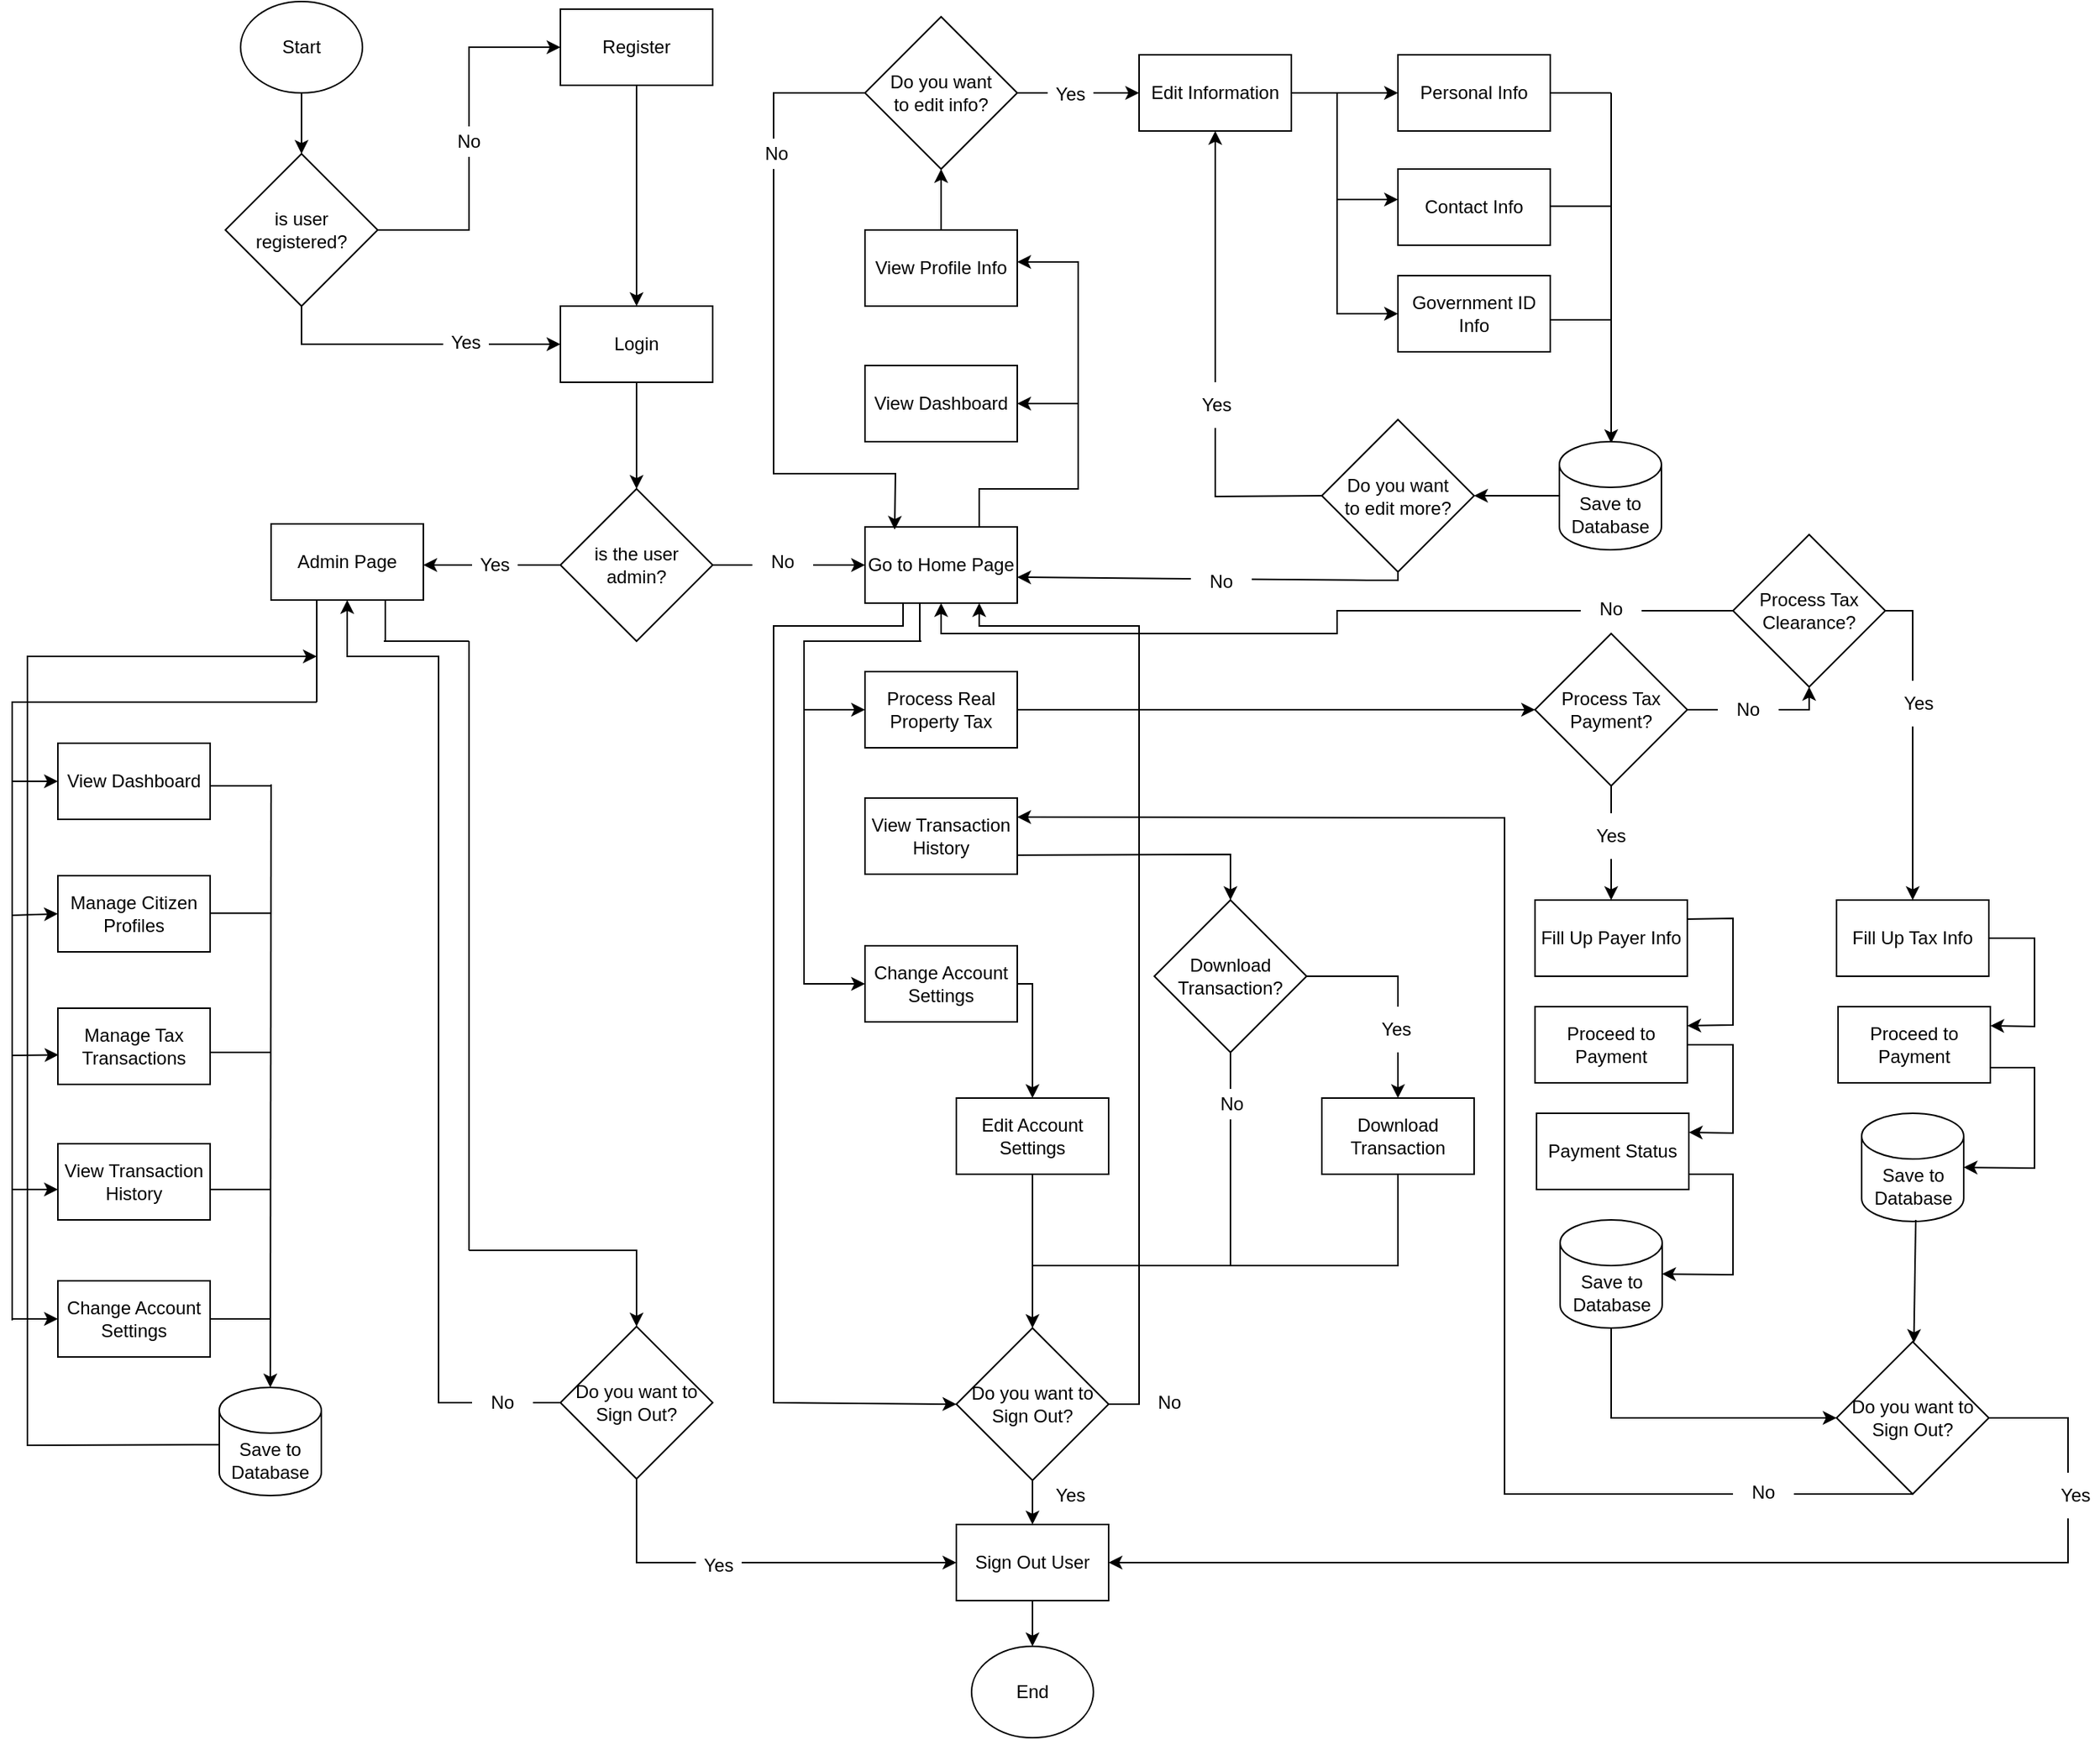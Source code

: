 <mxfile version="22.0.4" type="device">
  <diagram name="Page-1" id="dbl2jL7Rwr_tr4S6rH_x">
    <mxGraphModel dx="1763" dy="542" grid="1" gridSize="10" guides="1" tooltips="1" connect="1" arrows="1" fold="1" page="1" pageScale="1" pageWidth="850" pageHeight="1100" math="0" shadow="0">
      <root>
        <mxCell id="0" />
        <mxCell id="1" parent="0" />
        <mxCell id="LXjmZv8IaE4nXNf4DQ2T-1" value="Start" style="ellipse;whiteSpace=wrap;html=1;" parent="1" vertex="1">
          <mxGeometry x="-70" y="80" width="80" height="60" as="geometry" />
        </mxCell>
        <mxCell id="LXjmZv8IaE4nXNf4DQ2T-2" value="is user&lt;br&gt;registered?" style="rhombus;whiteSpace=wrap;html=1;" parent="1" vertex="1">
          <mxGeometry x="-80" y="180" width="100" height="100" as="geometry" />
        </mxCell>
        <mxCell id="LXjmZv8IaE4nXNf4DQ2T-3" value="" style="endArrow=classic;html=1;rounded=0;exitX=0.5;exitY=1;exitDx=0;exitDy=0;entryX=0.5;entryY=0;entryDx=0;entryDy=0;" parent="1" source="LXjmZv8IaE4nXNf4DQ2T-1" target="LXjmZv8IaE4nXNf4DQ2T-2" edge="1">
          <mxGeometry width="50" height="50" relative="1" as="geometry">
            <mxPoint x="340" y="230" as="sourcePoint" />
            <mxPoint x="390" y="180" as="targetPoint" />
          </mxGeometry>
        </mxCell>
        <mxCell id="LXjmZv8IaE4nXNf4DQ2T-4" value="" style="endArrow=classic;html=1;rounded=0;exitX=1;exitY=0.5;exitDx=0;exitDy=0;" parent="1" source="LXjmZv8IaE4nXNf4DQ2T-2" edge="1">
          <mxGeometry width="50" height="50" relative="1" as="geometry">
            <mxPoint x="340" y="230" as="sourcePoint" />
            <mxPoint x="140" y="110" as="targetPoint" />
            <Array as="points">
              <mxPoint x="80" y="230" />
              <mxPoint x="80" y="110" />
            </Array>
          </mxGeometry>
        </mxCell>
        <mxCell id="LXjmZv8IaE4nXNf4DQ2T-5" value="Register" style="rounded=0;whiteSpace=wrap;html=1;" parent="1" vertex="1">
          <mxGeometry x="140" y="85" width="100" height="50" as="geometry" />
        </mxCell>
        <mxCell id="LXjmZv8IaE4nXNf4DQ2T-6" value="Login" style="rounded=0;whiteSpace=wrap;html=1;" parent="1" vertex="1">
          <mxGeometry x="140" y="280" width="100" height="50" as="geometry" />
        </mxCell>
        <mxCell id="LXjmZv8IaE4nXNf4DQ2T-7" value="No" style="text;html=1;align=center;verticalAlign=middle;whiteSpace=wrap;rounded=0;fillColor=default;" parent="1" vertex="1">
          <mxGeometry x="60" y="162" width="40" height="20" as="geometry" />
        </mxCell>
        <mxCell id="LXjmZv8IaE4nXNf4DQ2T-8" value="" style="endArrow=classic;html=1;rounded=0;exitX=0.5;exitY=1;exitDx=0;exitDy=0;entryX=0;entryY=0.5;entryDx=0;entryDy=0;" parent="1" source="LXjmZv8IaE4nXNf4DQ2T-2" target="LXjmZv8IaE4nXNf4DQ2T-6" edge="1">
          <mxGeometry width="50" height="50" relative="1" as="geometry">
            <mxPoint x="340" y="230" as="sourcePoint" />
            <mxPoint x="390" y="180" as="targetPoint" />
            <Array as="points">
              <mxPoint x="-30" y="305" />
            </Array>
          </mxGeometry>
        </mxCell>
        <mxCell id="LXjmZv8IaE4nXNf4DQ2T-9" value="Yes" style="text;html=1;strokeColor=none;fillColor=default;align=center;verticalAlign=middle;whiteSpace=wrap;rounded=0;" parent="1" vertex="1">
          <mxGeometry x="63" y="289" width="30" height="30" as="geometry" />
        </mxCell>
        <mxCell id="LXjmZv8IaE4nXNf4DQ2T-11" value="" style="endArrow=classic;html=1;rounded=0;exitX=0.5;exitY=1;exitDx=0;exitDy=0;entryX=0.5;entryY=0;entryDx=0;entryDy=0;" parent="1" source="LXjmZv8IaE4nXNf4DQ2T-5" target="LXjmZv8IaE4nXNf4DQ2T-6" edge="1">
          <mxGeometry width="50" height="50" relative="1" as="geometry">
            <mxPoint x="340" y="230" as="sourcePoint" />
            <mxPoint x="390" y="180" as="targetPoint" />
          </mxGeometry>
        </mxCell>
        <mxCell id="LXjmZv8IaE4nXNf4DQ2T-12" value="is the user&lt;br&gt;admin?" style="rhombus;whiteSpace=wrap;html=1;" parent="1" vertex="1">
          <mxGeometry x="140" y="400" width="100" height="100" as="geometry" />
        </mxCell>
        <mxCell id="LXjmZv8IaE4nXNf4DQ2T-13" value="" style="endArrow=classic;html=1;rounded=0;exitX=0.5;exitY=1;exitDx=0;exitDy=0;entryX=0.5;entryY=0;entryDx=0;entryDy=0;" parent="1" source="LXjmZv8IaE4nXNf4DQ2T-6" target="LXjmZv8IaE4nXNf4DQ2T-12" edge="1">
          <mxGeometry width="50" height="50" relative="1" as="geometry">
            <mxPoint x="340" y="380" as="sourcePoint" />
            <mxPoint x="390" y="330" as="targetPoint" />
          </mxGeometry>
        </mxCell>
        <mxCell id="LXjmZv8IaE4nXNf4DQ2T-14" value="" style="endArrow=classic;html=1;rounded=0;exitX=1;exitY=0.5;exitDx=0;exitDy=0;" parent="1" source="LXjmZv8IaE4nXNf4DQ2T-12" edge="1">
          <mxGeometry width="50" height="50" relative="1" as="geometry">
            <mxPoint x="340" y="380" as="sourcePoint" />
            <mxPoint x="340" y="450" as="targetPoint" />
          </mxGeometry>
        </mxCell>
        <mxCell id="LXjmZv8IaE4nXNf4DQ2T-15" value="No" style="text;html=1;align=center;verticalAlign=middle;whiteSpace=wrap;rounded=0;fillColor=default;" parent="1" vertex="1">
          <mxGeometry x="266" y="438" width="40" height="20" as="geometry" />
        </mxCell>
        <mxCell id="LXjmZv8IaE4nXNf4DQ2T-17" value="Go to Home Page" style="rounded=0;whiteSpace=wrap;html=1;" parent="1" vertex="1">
          <mxGeometry x="340" y="425" width="100" height="50" as="geometry" />
        </mxCell>
        <mxCell id="LXjmZv8IaE4nXNf4DQ2T-18" value="View Dashboard" style="rounded=0;whiteSpace=wrap;html=1;" parent="1" vertex="1">
          <mxGeometry x="340" y="319" width="100" height="50" as="geometry" />
        </mxCell>
        <mxCell id="LXjmZv8IaE4nXNf4DQ2T-19" value="View Profile Info" style="rounded=0;whiteSpace=wrap;html=1;" parent="1" vertex="1">
          <mxGeometry x="340" y="230" width="100" height="50" as="geometry" />
        </mxCell>
        <mxCell id="LXjmZv8IaE4nXNf4DQ2T-20" value="" style="endArrow=classic;html=1;rounded=0;exitX=0.75;exitY=0;exitDx=0;exitDy=0;entryX=1;entryY=0.5;entryDx=0;entryDy=0;" parent="1" source="LXjmZv8IaE4nXNf4DQ2T-17" target="LXjmZv8IaE4nXNf4DQ2T-18" edge="1">
          <mxGeometry width="50" height="50" relative="1" as="geometry">
            <mxPoint x="450" y="430" as="sourcePoint" />
            <mxPoint x="500" y="380" as="targetPoint" />
            <Array as="points">
              <mxPoint x="415" y="400" />
              <mxPoint x="480" y="400" />
              <mxPoint x="480" y="344" />
            </Array>
          </mxGeometry>
        </mxCell>
        <mxCell id="LXjmZv8IaE4nXNf4DQ2T-21" value="" style="endArrow=classic;html=1;rounded=0;exitX=0.75;exitY=0;exitDx=0;exitDy=0;entryX=1;entryY=0.5;entryDx=0;entryDy=0;" parent="1" source="LXjmZv8IaE4nXNf4DQ2T-17" edge="1">
          <mxGeometry width="50" height="50" relative="1" as="geometry">
            <mxPoint x="440" y="357" as="sourcePoint" />
            <mxPoint x="440" y="251" as="targetPoint" />
            <Array as="points">
              <mxPoint x="415" y="400" />
              <mxPoint x="480" y="400" />
              <mxPoint x="480" y="357" />
              <mxPoint x="480" y="251" />
            </Array>
          </mxGeometry>
        </mxCell>
        <mxCell id="LXjmZv8IaE4nXNf4DQ2T-22" value="Do you want&lt;br&gt;to edit info?" style="rhombus;whiteSpace=wrap;html=1;" parent="1" vertex="1">
          <mxGeometry x="340" y="90" width="100" height="100" as="geometry" />
        </mxCell>
        <mxCell id="LXjmZv8IaE4nXNf4DQ2T-23" value="" style="endArrow=classic;html=1;rounded=0;exitX=0.5;exitY=0;exitDx=0;exitDy=0;entryX=0.5;entryY=1;entryDx=0;entryDy=0;" parent="1" source="LXjmZv8IaE4nXNf4DQ2T-19" target="LXjmZv8IaE4nXNf4DQ2T-22" edge="1">
          <mxGeometry width="50" height="50" relative="1" as="geometry">
            <mxPoint x="440" y="300" as="sourcePoint" />
            <mxPoint x="490" y="250" as="targetPoint" />
          </mxGeometry>
        </mxCell>
        <mxCell id="LXjmZv8IaE4nXNf4DQ2T-24" value="" style="endArrow=classic;html=1;rounded=0;exitX=0;exitY=0.5;exitDx=0;exitDy=0;entryX=0.195;entryY=0.036;entryDx=0;entryDy=0;entryPerimeter=0;" parent="1" source="LXjmZv8IaE4nXNf4DQ2T-22" target="LXjmZv8IaE4nXNf4DQ2T-17" edge="1">
          <mxGeometry width="50" height="50" relative="1" as="geometry">
            <mxPoint x="440" y="300" as="sourcePoint" />
            <mxPoint x="490" y="250" as="targetPoint" />
            <Array as="points">
              <mxPoint x="280" y="140" />
              <mxPoint x="280" y="390" />
              <mxPoint x="360" y="390" />
            </Array>
          </mxGeometry>
        </mxCell>
        <mxCell id="LXjmZv8IaE4nXNf4DQ2T-25" value="No" style="text;html=1;align=center;verticalAlign=middle;whiteSpace=wrap;rounded=0;fillColor=default;" parent="1" vertex="1">
          <mxGeometry x="262" y="170" width="40" height="20" as="geometry" />
        </mxCell>
        <mxCell id="LXjmZv8IaE4nXNf4DQ2T-27" value="Edit Information" style="rounded=0;whiteSpace=wrap;html=1;" parent="1" vertex="1">
          <mxGeometry x="520" y="115" width="100" height="50" as="geometry" />
        </mxCell>
        <mxCell id="LXjmZv8IaE4nXNf4DQ2T-28" value="" style="endArrow=classic;html=1;rounded=0;exitX=1;exitY=0.5;exitDx=0;exitDy=0;entryX=0;entryY=0.5;entryDx=0;entryDy=0;" parent="1" source="LXjmZv8IaE4nXNf4DQ2T-22" target="LXjmZv8IaE4nXNf4DQ2T-27" edge="1">
          <mxGeometry width="50" height="50" relative="1" as="geometry">
            <mxPoint x="440" y="300" as="sourcePoint" />
            <mxPoint x="490" y="250" as="targetPoint" />
          </mxGeometry>
        </mxCell>
        <mxCell id="LXjmZv8IaE4nXNf4DQ2T-29" value="Yes" style="text;html=1;strokeColor=none;fillColor=default;align=center;verticalAlign=middle;whiteSpace=wrap;rounded=0;" parent="1" vertex="1">
          <mxGeometry x="460" y="126" width="30" height="30" as="geometry" />
        </mxCell>
        <mxCell id="LXjmZv8IaE4nXNf4DQ2T-30" value="Contact Info" style="rounded=0;whiteSpace=wrap;html=1;" parent="1" vertex="1">
          <mxGeometry x="690" y="190" width="100" height="50" as="geometry" />
        </mxCell>
        <mxCell id="LXjmZv8IaE4nXNf4DQ2T-31" value="Personal Info" style="rounded=0;whiteSpace=wrap;html=1;" parent="1" vertex="1">
          <mxGeometry x="690" y="115" width="100" height="50" as="geometry" />
        </mxCell>
        <mxCell id="LXjmZv8IaE4nXNf4DQ2T-32" value="Government ID Info" style="rounded=0;whiteSpace=wrap;html=1;" parent="1" vertex="1">
          <mxGeometry x="690" y="260" width="100" height="50" as="geometry" />
        </mxCell>
        <mxCell id="LXjmZv8IaE4nXNf4DQ2T-33" value="" style="endArrow=classic;html=1;rounded=0;exitX=1;exitY=0.5;exitDx=0;exitDy=0;entryX=0;entryY=0.5;entryDx=0;entryDy=0;" parent="1" source="LXjmZv8IaE4nXNf4DQ2T-27" target="LXjmZv8IaE4nXNf4DQ2T-31" edge="1">
          <mxGeometry width="50" height="50" relative="1" as="geometry">
            <mxPoint x="440" y="300" as="sourcePoint" />
            <mxPoint x="490" y="250" as="targetPoint" />
          </mxGeometry>
        </mxCell>
        <mxCell id="LXjmZv8IaE4nXNf4DQ2T-34" value="" style="endArrow=classic;html=1;rounded=0;exitX=1;exitY=0.5;exitDx=0;exitDy=0;" parent="1" source="LXjmZv8IaE4nXNf4DQ2T-27" edge="1">
          <mxGeometry width="50" height="50" relative="1" as="geometry">
            <mxPoint x="640" y="260" as="sourcePoint" />
            <mxPoint x="690" y="210" as="targetPoint" />
            <Array as="points">
              <mxPoint x="650" y="140" />
              <mxPoint x="650" y="210" />
            </Array>
          </mxGeometry>
        </mxCell>
        <mxCell id="LXjmZv8IaE4nXNf4DQ2T-35" value="" style="endArrow=classic;html=1;rounded=0;entryX=0;entryY=0.5;entryDx=0;entryDy=0;" parent="1" target="LXjmZv8IaE4nXNf4DQ2T-32" edge="1">
          <mxGeometry width="50" height="50" relative="1" as="geometry">
            <mxPoint x="620" y="140" as="sourcePoint" />
            <mxPoint x="700" y="220" as="targetPoint" />
            <Array as="points">
              <mxPoint x="650" y="140" />
              <mxPoint x="650" y="285" />
            </Array>
          </mxGeometry>
        </mxCell>
        <mxCell id="LXjmZv8IaE4nXNf4DQ2T-36" value="" style="endArrow=none;html=1;rounded=0;exitX=1;exitY=0.5;exitDx=0;exitDy=0;" parent="1" source="LXjmZv8IaE4nXNf4DQ2T-31" edge="1">
          <mxGeometry width="50" height="50" relative="1" as="geometry">
            <mxPoint x="440" y="300" as="sourcePoint" />
            <mxPoint x="830" y="140" as="targetPoint" />
          </mxGeometry>
        </mxCell>
        <mxCell id="LXjmZv8IaE4nXNf4DQ2T-37" value="" style="endArrow=none;html=1;rounded=0;" parent="1" edge="1">
          <mxGeometry width="50" height="50" relative="1" as="geometry">
            <mxPoint x="830" y="340" as="sourcePoint" />
            <mxPoint x="830" y="140" as="targetPoint" />
          </mxGeometry>
        </mxCell>
        <mxCell id="LXjmZv8IaE4nXNf4DQ2T-38" value="" style="endArrow=none;html=1;rounded=0;exitX=1;exitY=0.5;exitDx=0;exitDy=0;" parent="1" edge="1">
          <mxGeometry width="50" height="50" relative="1" as="geometry">
            <mxPoint x="790" y="214.41" as="sourcePoint" />
            <mxPoint x="830" y="214.41" as="targetPoint" />
          </mxGeometry>
        </mxCell>
        <mxCell id="LXjmZv8IaE4nXNf4DQ2T-39" value="" style="endArrow=none;html=1;rounded=0;exitX=1;exitY=0.5;exitDx=0;exitDy=0;" parent="1" edge="1">
          <mxGeometry width="50" height="50" relative="1" as="geometry">
            <mxPoint x="790" y="289" as="sourcePoint" />
            <mxPoint x="830" y="289" as="targetPoint" />
          </mxGeometry>
        </mxCell>
        <mxCell id="LXjmZv8IaE4nXNf4DQ2T-40" value="" style="endArrow=classic;html=1;rounded=0;" parent="1" edge="1">
          <mxGeometry width="50" height="50" relative="1" as="geometry">
            <mxPoint x="830" y="340" as="sourcePoint" />
            <mxPoint x="830" y="370" as="targetPoint" />
          </mxGeometry>
        </mxCell>
        <mxCell id="LXjmZv8IaE4nXNf4DQ2T-41" value="Save to Database" style="shape=cylinder3;whiteSpace=wrap;html=1;boundedLbl=1;backgroundOutline=1;size=15;" parent="1" vertex="1">
          <mxGeometry x="796" y="369" width="67" height="71" as="geometry" />
        </mxCell>
        <mxCell id="LXjmZv8IaE4nXNf4DQ2T-42" value="Do you want&lt;br&gt;to edit more?" style="rhombus;whiteSpace=wrap;html=1;" parent="1" vertex="1">
          <mxGeometry x="640" y="354.5" width="100" height="100" as="geometry" />
        </mxCell>
        <mxCell id="LXjmZv8IaE4nXNf4DQ2T-43" value="" style="endArrow=classic;html=1;rounded=0;exitX=0;exitY=0.5;exitDx=0;exitDy=0;exitPerimeter=0;entryX=1;entryY=0.5;entryDx=0;entryDy=0;" parent="1" source="LXjmZv8IaE4nXNf4DQ2T-41" target="LXjmZv8IaE4nXNf4DQ2T-42" edge="1">
          <mxGeometry width="50" height="50" relative="1" as="geometry">
            <mxPoint x="440" y="300" as="sourcePoint" />
            <mxPoint x="490" y="250" as="targetPoint" />
          </mxGeometry>
        </mxCell>
        <mxCell id="LXjmZv8IaE4nXNf4DQ2T-44" value="" style="endArrow=classic;html=1;rounded=0;entryX=0.5;entryY=1;entryDx=0;entryDy=0;exitX=0;exitY=0.5;exitDx=0;exitDy=0;" parent="1" source="LXjmZv8IaE4nXNf4DQ2T-42" target="LXjmZv8IaE4nXNf4DQ2T-27" edge="1">
          <mxGeometry width="50" height="50" relative="1" as="geometry">
            <mxPoint x="460" y="440" as="sourcePoint" />
            <mxPoint x="510" y="390" as="targetPoint" />
            <Array as="points">
              <mxPoint x="570" y="405" />
            </Array>
          </mxGeometry>
        </mxCell>
        <mxCell id="LXjmZv8IaE4nXNf4DQ2T-45" value="" style="endArrow=classic;html=1;rounded=0;exitX=0.5;exitY=1;exitDx=0;exitDy=0;" parent="1" source="LXjmZv8IaE4nXNf4DQ2T-42" edge="1">
          <mxGeometry width="50" height="50" relative="1" as="geometry">
            <mxPoint x="390" y="508" as="sourcePoint" />
            <mxPoint x="440" y="458" as="targetPoint" />
            <Array as="points">
              <mxPoint x="690" y="460" />
              <mxPoint x="670" y="460" />
            </Array>
          </mxGeometry>
        </mxCell>
        <mxCell id="LXjmZv8IaE4nXNf4DQ2T-47" value="No" style="text;html=1;align=center;verticalAlign=middle;whiteSpace=wrap;rounded=0;fillColor=default;" parent="1" vertex="1">
          <mxGeometry x="554" y="451" width="40" height="20" as="geometry" />
        </mxCell>
        <mxCell id="LXjmZv8IaE4nXNf4DQ2T-48" value="Yes" style="text;html=1;strokeColor=none;fillColor=default;align=center;verticalAlign=middle;whiteSpace=wrap;rounded=0;" parent="1" vertex="1">
          <mxGeometry x="556" y="330" width="30" height="30" as="geometry" />
        </mxCell>
        <mxCell id="LXjmZv8IaE4nXNf4DQ2T-49" value="Process Real Property Tax" style="rounded=0;whiteSpace=wrap;html=1;" parent="1" vertex="1">
          <mxGeometry x="340" y="520" width="100" height="50" as="geometry" />
        </mxCell>
        <mxCell id="LXjmZv8IaE4nXNf4DQ2T-50" value="Change Account Settings" style="rounded=0;whiteSpace=wrap;html=1;" parent="1" vertex="1">
          <mxGeometry x="340" y="700" width="100" height="50" as="geometry" />
        </mxCell>
        <mxCell id="LXjmZv8IaE4nXNf4DQ2T-51" value="" style="endArrow=classic;html=1;rounded=0;exitX=0.36;exitY=1.006;exitDx=0;exitDy=0;entryX=0;entryY=0.5;entryDx=0;entryDy=0;exitPerimeter=0;" parent="1" source="LXjmZv8IaE4nXNf4DQ2T-17" target="LXjmZv8IaE4nXNf4DQ2T-49" edge="1">
          <mxGeometry width="50" height="50" relative="1" as="geometry">
            <mxPoint x="560" y="480" as="sourcePoint" />
            <mxPoint x="490" y="560" as="targetPoint" />
            <Array as="points">
              <mxPoint x="376" y="500" />
              <mxPoint x="300" y="500" />
              <mxPoint x="300" y="545" />
            </Array>
          </mxGeometry>
        </mxCell>
        <mxCell id="LXjmZv8IaE4nXNf4DQ2T-52" value="" style="endArrow=classic;html=1;rounded=0;entryX=0;entryY=0.5;entryDx=0;entryDy=0;" parent="1" target="LXjmZv8IaE4nXNf4DQ2T-50" edge="1">
          <mxGeometry width="50" height="50" relative="1" as="geometry">
            <mxPoint x="377" y="500" as="sourcePoint" />
            <mxPoint x="340" y="545" as="targetPoint" />
            <Array as="points">
              <mxPoint x="377" y="500" />
              <mxPoint x="300" y="500" />
              <mxPoint x="300" y="545" />
              <mxPoint x="300" y="725" />
            </Array>
          </mxGeometry>
        </mxCell>
        <mxCell id="LXjmZv8IaE4nXNf4DQ2T-53" value="Process Tax Payment?" style="rhombus;whiteSpace=wrap;html=1;" parent="1" vertex="1">
          <mxGeometry x="780" y="495" width="100" height="100" as="geometry" />
        </mxCell>
        <mxCell id="LXjmZv8IaE4nXNf4DQ2T-54" value="" style="endArrow=classic;html=1;rounded=0;exitX=1;exitY=0.5;exitDx=0;exitDy=0;entryX=0;entryY=0.5;entryDx=0;entryDy=0;" parent="1" source="LXjmZv8IaE4nXNf4DQ2T-49" target="LXjmZv8IaE4nXNf4DQ2T-53" edge="1">
          <mxGeometry width="50" height="50" relative="1" as="geometry">
            <mxPoint x="560" y="480" as="sourcePoint" />
            <mxPoint x="610" y="430" as="targetPoint" />
          </mxGeometry>
        </mxCell>
        <mxCell id="LXjmZv8IaE4nXNf4DQ2T-55" value="" style="endArrow=classic;html=1;rounded=0;exitX=0;exitY=0.5;exitDx=0;exitDy=0;entryX=0.5;entryY=1;entryDx=0;entryDy=0;" parent="1" source="LXjmZv8IaE4nXNf4DQ2T-71" target="LXjmZv8IaE4nXNf4DQ2T-17" edge="1">
          <mxGeometry width="50" height="50" relative="1" as="geometry">
            <mxPoint x="510" y="470" as="sourcePoint" />
            <mxPoint x="560" y="420" as="targetPoint" />
            <Array as="points">
              <mxPoint x="910" y="480" />
              <mxPoint x="650" y="480" />
              <mxPoint x="650" y="495" />
              <mxPoint x="390" y="495" />
            </Array>
          </mxGeometry>
        </mxCell>
        <mxCell id="LXjmZv8IaE4nXNf4DQ2T-57" value="No" style="text;html=1;align=center;verticalAlign=middle;whiteSpace=wrap;rounded=0;fillColor=default;" parent="1" vertex="1">
          <mxGeometry x="810" y="469" width="40" height="20" as="geometry" />
        </mxCell>
        <mxCell id="LXjmZv8IaE4nXNf4DQ2T-58" value="" style="endArrow=classic;html=1;rounded=0;exitX=0.5;exitY=1;exitDx=0;exitDy=0;" parent="1" source="LXjmZv8IaE4nXNf4DQ2T-53" edge="1">
          <mxGeometry width="50" height="50" relative="1" as="geometry">
            <mxPoint x="680" y="590" as="sourcePoint" />
            <mxPoint x="830" y="670" as="targetPoint" />
          </mxGeometry>
        </mxCell>
        <mxCell id="LXjmZv8IaE4nXNf4DQ2T-60" value="Fill Up Tax Info" style="rounded=0;whiteSpace=wrap;html=1;" parent="1" vertex="1">
          <mxGeometry x="978" y="670" width="100" height="50" as="geometry" />
        </mxCell>
        <mxCell id="LXjmZv8IaE4nXNf4DQ2T-61" value="Proceed to Payment" style="rounded=0;whiteSpace=wrap;html=1;" parent="1" vertex="1">
          <mxGeometry x="979" y="740" width="100" height="50" as="geometry" />
        </mxCell>
        <mxCell id="LXjmZv8IaE4nXNf4DQ2T-63" value="Save to Database" style="shape=cylinder3;whiteSpace=wrap;html=1;boundedLbl=1;backgroundOutline=1;size=15;" parent="1" vertex="1">
          <mxGeometry x="994.5" y="810" width="67" height="71" as="geometry" />
        </mxCell>
        <mxCell id="LXjmZv8IaE4nXNf4DQ2T-64" value="" style="endArrow=classic;html=1;rounded=0;exitX=1;exitY=0.5;exitDx=0;exitDy=0;entryX=1;entryY=0.25;entryDx=0;entryDy=0;" parent="1" source="LXjmZv8IaE4nXNf4DQ2T-60" target="LXjmZv8IaE4nXNf4DQ2T-61" edge="1">
          <mxGeometry width="50" height="50" relative="1" as="geometry">
            <mxPoint x="878" y="810" as="sourcePoint" />
            <mxPoint x="928" y="760" as="targetPoint" />
            <Array as="points">
              <mxPoint x="1108" y="695" />
              <mxPoint x="1108" y="753" />
            </Array>
          </mxGeometry>
        </mxCell>
        <mxCell id="LXjmZv8IaE4nXNf4DQ2T-66" value="" style="endArrow=classic;html=1;rounded=0;exitX=1;exitY=0.5;exitDx=0;exitDy=0;entryX=1;entryY=0.5;entryDx=0;entryDy=0;entryPerimeter=0;" parent="1" target="LXjmZv8IaE4nXNf4DQ2T-63" edge="1">
          <mxGeometry width="50" height="50" relative="1" as="geometry">
            <mxPoint x="1079" y="780" as="sourcePoint" />
            <mxPoint x="1080" y="838" as="targetPoint" />
            <Array as="points">
              <mxPoint x="1108" y="780" />
              <mxPoint x="1108" y="846" />
            </Array>
          </mxGeometry>
        </mxCell>
        <mxCell id="LXjmZv8IaE4nXNf4DQ2T-67" value="View Transaction History" style="rounded=0;whiteSpace=wrap;html=1;" parent="1" vertex="1">
          <mxGeometry x="340" y="603" width="100" height="50" as="geometry" />
        </mxCell>
        <mxCell id="LXjmZv8IaE4nXNf4DQ2T-68" value="" style="endArrow=classic;html=1;rounded=0;exitX=1;exitY=0.5;exitDx=0;exitDy=0;entryX=0.5;entryY=1;entryDx=0;entryDy=0;" parent="1" source="LXjmZv8IaE4nXNf4DQ2T-53" edge="1" target="LXjmZv8IaE4nXNf4DQ2T-71">
          <mxGeometry width="50" height="50" relative="1" as="geometry">
            <mxPoint x="1050" y="600" as="sourcePoint" />
            <mxPoint x="960" y="490" as="targetPoint" />
            <Array as="points">
              <mxPoint x="960" y="545" />
            </Array>
          </mxGeometry>
        </mxCell>
        <mxCell id="LXjmZv8IaE4nXNf4DQ2T-71" value="Process Tax Clearance?" style="rhombus;whiteSpace=wrap;html=1;" parent="1" vertex="1">
          <mxGeometry x="910" y="430" width="100" height="100" as="geometry" />
        </mxCell>
        <mxCell id="LXjmZv8IaE4nXNf4DQ2T-72" value="Yes" style="text;html=1;strokeColor=none;fillColor=default;align=center;verticalAlign=middle;whiteSpace=wrap;rounded=0;" parent="1" vertex="1">
          <mxGeometry x="815" y="613" width="30" height="30" as="geometry" />
        </mxCell>
        <mxCell id="LXjmZv8IaE4nXNf4DQ2T-73" value="No" style="text;html=1;align=center;verticalAlign=middle;whiteSpace=wrap;rounded=0;fillColor=default;" parent="1" vertex="1">
          <mxGeometry x="900" y="535" width="40" height="20" as="geometry" />
        </mxCell>
        <mxCell id="LXjmZv8IaE4nXNf4DQ2T-74" value="" style="endArrow=classic;html=1;rounded=0;exitX=1;exitY=0.5;exitDx=0;exitDy=0;" parent="1" source="LXjmZv8IaE4nXNf4DQ2T-71" target="LXjmZv8IaE4nXNf4DQ2T-60" edge="1">
          <mxGeometry width="50" height="50" relative="1" as="geometry">
            <mxPoint x="640" y="450" as="sourcePoint" />
            <mxPoint x="1090" y="440" as="targetPoint" />
            <Array as="points">
              <mxPoint x="1028" y="480" />
            </Array>
          </mxGeometry>
        </mxCell>
        <mxCell id="LXjmZv8IaE4nXNf4DQ2T-75" value="Yes" style="text;html=1;strokeColor=none;fillColor=default;align=center;verticalAlign=middle;whiteSpace=wrap;rounded=0;" parent="1" vertex="1">
          <mxGeometry x="1016.5" y="526" width="30" height="30" as="geometry" />
        </mxCell>
        <mxCell id="LXjmZv8IaE4nXNf4DQ2T-76" value="Proceed to Payment" style="rounded=0;whiteSpace=wrap;html=1;" parent="1" vertex="1">
          <mxGeometry x="780" y="740" width="100" height="50" as="geometry" />
        </mxCell>
        <mxCell id="LXjmZv8IaE4nXNf4DQ2T-77" value="Payment Status" style="rounded=0;whiteSpace=wrap;html=1;" parent="1" vertex="1">
          <mxGeometry x="781" y="810" width="100" height="50" as="geometry" />
        </mxCell>
        <mxCell id="LXjmZv8IaE4nXNf4DQ2T-78" value="Save to Database" style="shape=cylinder3;whiteSpace=wrap;html=1;boundedLbl=1;backgroundOutline=1;size=15;" parent="1" vertex="1">
          <mxGeometry x="796.5" y="880" width="67" height="71" as="geometry" />
        </mxCell>
        <mxCell id="LXjmZv8IaE4nXNf4DQ2T-79" value="" style="endArrow=classic;html=1;rounded=0;exitX=1;exitY=0.5;exitDx=0;exitDy=0;entryX=1;entryY=0.25;entryDx=0;entryDy=0;" parent="1" source="LXjmZv8IaE4nXNf4DQ2T-76" target="LXjmZv8IaE4nXNf4DQ2T-77" edge="1">
          <mxGeometry width="50" height="50" relative="1" as="geometry">
            <mxPoint x="680" y="880" as="sourcePoint" />
            <mxPoint x="730" y="830" as="targetPoint" />
            <Array as="points">
              <mxPoint x="910" y="765" />
              <mxPoint x="910" y="823" />
            </Array>
          </mxGeometry>
        </mxCell>
        <mxCell id="LXjmZv8IaE4nXNf4DQ2T-80" value="" style="endArrow=classic;html=1;rounded=0;exitX=1;exitY=0.5;exitDx=0;exitDy=0;entryX=1;entryY=0.5;entryDx=0;entryDy=0;entryPerimeter=0;" parent="1" target="LXjmZv8IaE4nXNf4DQ2T-78" edge="1">
          <mxGeometry width="50" height="50" relative="1" as="geometry">
            <mxPoint x="881" y="850" as="sourcePoint" />
            <mxPoint x="882" y="908" as="targetPoint" />
            <Array as="points">
              <mxPoint x="910" y="850" />
              <mxPoint x="910" y="916" />
            </Array>
          </mxGeometry>
        </mxCell>
        <mxCell id="LXjmZv8IaE4nXNf4DQ2T-81" value="Fill Up Payer Info" style="rounded=0;whiteSpace=wrap;html=1;" parent="1" vertex="1">
          <mxGeometry x="780" y="670" width="100" height="50" as="geometry" />
        </mxCell>
        <mxCell id="LXjmZv8IaE4nXNf4DQ2T-82" value="" style="endArrow=classic;html=1;rounded=0;exitX=1;exitY=0.25;exitDx=0;exitDy=0;entryX=1;entryY=0.25;entryDx=0;entryDy=0;" parent="1" source="LXjmZv8IaE4nXNf4DQ2T-81" target="LXjmZv8IaE4nXNf4DQ2T-76" edge="1">
          <mxGeometry width="50" height="50" relative="1" as="geometry">
            <mxPoint x="680" y="720" as="sourcePoint" />
            <mxPoint x="730" y="670" as="targetPoint" />
            <Array as="points">
              <mxPoint x="910" y="682" />
              <mxPoint x="910" y="752" />
            </Array>
          </mxGeometry>
        </mxCell>
        <mxCell id="LXjmZv8IaE4nXNf4DQ2T-86" value="Download Transaction?" style="rhombus;whiteSpace=wrap;html=1;" parent="1" vertex="1">
          <mxGeometry x="530" y="670" width="100" height="100" as="geometry" />
        </mxCell>
        <mxCell id="LXjmZv8IaE4nXNf4DQ2T-87" value="" style="endArrow=classic;html=1;rounded=0;exitX=1;exitY=0.75;exitDx=0;exitDy=0;entryX=0.5;entryY=0;entryDx=0;entryDy=0;" parent="1" source="LXjmZv8IaE4nXNf4DQ2T-67" target="LXjmZv8IaE4nXNf4DQ2T-86" edge="1">
          <mxGeometry width="50" height="50" relative="1" as="geometry">
            <mxPoint x="580" y="810" as="sourcePoint" />
            <mxPoint x="630" y="760" as="targetPoint" />
            <Array as="points">
              <mxPoint x="580" y="640" />
            </Array>
          </mxGeometry>
        </mxCell>
        <mxCell id="LXjmZv8IaE4nXNf4DQ2T-88" value="" style="endArrow=classic;html=1;rounded=0;exitX=1;exitY=0.5;exitDx=0;exitDy=0;" parent="1" source="LXjmZv8IaE4nXNf4DQ2T-86" edge="1">
          <mxGeometry width="50" height="50" relative="1" as="geometry">
            <mxPoint x="660" y="830" as="sourcePoint" />
            <mxPoint x="690" y="800" as="targetPoint" />
            <Array as="points">
              <mxPoint x="690" y="720" />
            </Array>
          </mxGeometry>
        </mxCell>
        <mxCell id="LXjmZv8IaE4nXNf4DQ2T-89" value="Yes" style="text;html=1;strokeColor=none;fillColor=default;align=center;verticalAlign=middle;whiteSpace=wrap;rounded=0;" parent="1" vertex="1">
          <mxGeometry x="674" y="740" width="30" height="30" as="geometry" />
        </mxCell>
        <mxCell id="LXjmZv8IaE4nXNf4DQ2T-90" value="Download Transaction" style="rounded=0;whiteSpace=wrap;html=1;" parent="1" vertex="1">
          <mxGeometry x="640" y="800" width="100" height="50" as="geometry" />
        </mxCell>
        <mxCell id="LXjmZv8IaE4nXNf4DQ2T-93" value="Edit Account Settings" style="rounded=0;whiteSpace=wrap;html=1;" parent="1" vertex="1">
          <mxGeometry x="400" y="800" width="100" height="50" as="geometry" />
        </mxCell>
        <mxCell id="LXjmZv8IaE4nXNf4DQ2T-95" value="" style="endArrow=classic;html=1;rounded=0;exitX=1;exitY=0.5;exitDx=0;exitDy=0;entryX=0.5;entryY=0;entryDx=0;entryDy=0;" parent="1" source="LXjmZv8IaE4nXNf4DQ2T-50" target="LXjmZv8IaE4nXNf4DQ2T-93" edge="1">
          <mxGeometry width="50" height="50" relative="1" as="geometry">
            <mxPoint x="660" y="830" as="sourcePoint" />
            <mxPoint x="710" y="780" as="targetPoint" />
            <Array as="points">
              <mxPoint x="450" y="725" />
            </Array>
          </mxGeometry>
        </mxCell>
        <mxCell id="LXjmZv8IaE4nXNf4DQ2T-96" value="" style="endArrow=none;html=1;rounded=0;" parent="1" edge="1">
          <mxGeometry width="50" height="50" relative="1" as="geometry">
            <mxPoint x="450" y="910" as="sourcePoint" />
            <mxPoint x="450" y="850" as="targetPoint" />
          </mxGeometry>
        </mxCell>
        <mxCell id="LXjmZv8IaE4nXNf4DQ2T-97" value="" style="endArrow=none;html=1;rounded=0;entryX=0.5;entryY=1;entryDx=0;entryDy=0;" parent="1" target="LXjmZv8IaE4nXNf4DQ2T-90" edge="1">
          <mxGeometry width="50" height="50" relative="1" as="geometry">
            <mxPoint x="580" y="910" as="sourcePoint" />
            <mxPoint x="650" y="680" as="targetPoint" />
            <Array as="points">
              <mxPoint x="690" y="910" />
            </Array>
          </mxGeometry>
        </mxCell>
        <mxCell id="Ocl6EnnyxfNxjE2hLtgI-1" value="Do you want to Sign Out?" style="rhombus;whiteSpace=wrap;html=1;" parent="1" vertex="1">
          <mxGeometry x="978" y="960" width="100" height="100" as="geometry" />
        </mxCell>
        <mxCell id="Ocl6EnnyxfNxjE2hLtgI-5" value="" style="endArrow=classic;html=1;rounded=0;" parent="1" target="Ocl6EnnyxfNxjE2hLtgI-1" edge="1">
          <mxGeometry width="50" height="50" relative="1" as="geometry">
            <mxPoint x="1030" y="880" as="sourcePoint" />
            <mxPoint x="1090" y="840" as="targetPoint" />
          </mxGeometry>
        </mxCell>
        <mxCell id="Ocl6EnnyxfNxjE2hLtgI-6" value="" style="endArrow=classic;html=1;rounded=0;entryX=0;entryY=0.5;entryDx=0;entryDy=0;" parent="1" target="Ocl6EnnyxfNxjE2hLtgI-1" edge="1">
          <mxGeometry width="50" height="50" relative="1" as="geometry">
            <mxPoint x="830" y="951" as="sourcePoint" />
            <mxPoint x="880" y="901" as="targetPoint" />
            <Array as="points">
              <mxPoint x="830" y="1010" />
            </Array>
          </mxGeometry>
        </mxCell>
        <mxCell id="Ocl6EnnyxfNxjE2hLtgI-7" value="" style="endArrow=classic;html=1;rounded=0;entryX=1;entryY=0.25;entryDx=0;entryDy=0;exitX=0.5;exitY=1;exitDx=0;exitDy=0;" parent="1" source="Ocl6EnnyxfNxjE2hLtgI-1" target="LXjmZv8IaE4nXNf4DQ2T-67" edge="1">
          <mxGeometry width="50" height="50" relative="1" as="geometry">
            <mxPoint x="580" y="820" as="sourcePoint" />
            <mxPoint x="630" y="770" as="targetPoint" />
            <Array as="points">
              <mxPoint x="760" y="1060" />
              <mxPoint x="760" y="616" />
            </Array>
          </mxGeometry>
        </mxCell>
        <mxCell id="Ocl6EnnyxfNxjE2hLtgI-8" value="No" style="text;html=1;align=center;verticalAlign=middle;whiteSpace=wrap;rounded=0;fillColor=default;" parent="1" vertex="1">
          <mxGeometry x="910" y="1049" width="40" height="20" as="geometry" />
        </mxCell>
        <mxCell id="Ocl6EnnyxfNxjE2hLtgI-10" value="Sign Out User" style="rounded=0;whiteSpace=wrap;html=1;" parent="1" vertex="1">
          <mxGeometry x="400" y="1080" width="100" height="50" as="geometry" />
        </mxCell>
        <mxCell id="Ocl6EnnyxfNxjE2hLtgI-11" value="End" style="ellipse;whiteSpace=wrap;html=1;" parent="1" vertex="1">
          <mxGeometry x="410" y="1160" width="80" height="60" as="geometry" />
        </mxCell>
        <mxCell id="Ocl6EnnyxfNxjE2hLtgI-13" value="" style="endArrow=classic;html=1;rounded=0;exitX=1;exitY=0.5;exitDx=0;exitDy=0;entryX=1;entryY=0.5;entryDx=0;entryDy=0;" parent="1" source="Ocl6EnnyxfNxjE2hLtgI-1" target="Ocl6EnnyxfNxjE2hLtgI-10" edge="1">
          <mxGeometry width="50" height="50" relative="1" as="geometry">
            <mxPoint x="730" y="1160" as="sourcePoint" />
            <mxPoint x="780" y="1110" as="targetPoint" />
            <Array as="points">
              <mxPoint x="1130" y="1010" />
              <mxPoint x="1130" y="1105" />
            </Array>
          </mxGeometry>
        </mxCell>
        <mxCell id="Ocl6EnnyxfNxjE2hLtgI-14" value="Yes" style="text;html=1;strokeColor=none;fillColor=default;align=center;verticalAlign=middle;whiteSpace=wrap;rounded=0;" parent="1" vertex="1">
          <mxGeometry x="1120" y="1046" width="30" height="30" as="geometry" />
        </mxCell>
        <mxCell id="Ocl6EnnyxfNxjE2hLtgI-16" value="Do you want to Sign Out?" style="rhombus;whiteSpace=wrap;html=1;" parent="1" vertex="1">
          <mxGeometry x="140" y="950" width="100" height="100" as="geometry" />
        </mxCell>
        <mxCell id="Ocl6EnnyxfNxjE2hLtgI-17" value="" style="endArrow=classic;html=1;rounded=0;exitX=0.5;exitY=1;exitDx=0;exitDy=0;entryX=0;entryY=0.5;entryDx=0;entryDy=0;" parent="1" source="Ocl6EnnyxfNxjE2hLtgI-16" target="Ocl6EnnyxfNxjE2hLtgI-10" edge="1">
          <mxGeometry width="50" height="50" relative="1" as="geometry">
            <mxPoint x="400" y="940" as="sourcePoint" />
            <mxPoint x="450" y="890" as="targetPoint" />
            <Array as="points">
              <mxPoint x="190" y="1105" />
            </Array>
          </mxGeometry>
        </mxCell>
        <mxCell id="Ocl6EnnyxfNxjE2hLtgI-19" value="" style="endArrow=classic;html=1;rounded=0;exitX=0;exitY=0.5;exitDx=0;exitDy=0;" parent="1" source="LXjmZv8IaE4nXNf4DQ2T-12" edge="1">
          <mxGeometry width="50" height="50" relative="1" as="geometry">
            <mxPoint x="-10" y="473" as="sourcePoint" />
            <mxPoint x="50" y="450" as="targetPoint" />
          </mxGeometry>
        </mxCell>
        <mxCell id="Ocl6EnnyxfNxjE2hLtgI-21" value="Admin Page" style="rounded=0;whiteSpace=wrap;html=1;" parent="1" vertex="1">
          <mxGeometry x="-50" y="423" width="100" height="50" as="geometry" />
        </mxCell>
        <mxCell id="Ocl6EnnyxfNxjE2hLtgI-23" value="View Dashboard" style="rounded=0;whiteSpace=wrap;html=1;" parent="1" vertex="1">
          <mxGeometry x="-190" y="567" width="100" height="50" as="geometry" />
        </mxCell>
        <mxCell id="Ocl6EnnyxfNxjE2hLtgI-24" value="Manage Citizen Profiles" style="rounded=0;whiteSpace=wrap;html=1;" parent="1" vertex="1">
          <mxGeometry x="-190" y="654" width="100" height="50" as="geometry" />
        </mxCell>
        <mxCell id="Ocl6EnnyxfNxjE2hLtgI-25" value="Manage Tax Transactions" style="rounded=0;whiteSpace=wrap;html=1;" parent="1" vertex="1">
          <mxGeometry x="-190" y="741" width="100" height="50" as="geometry" />
        </mxCell>
        <mxCell id="Ocl6EnnyxfNxjE2hLtgI-26" value="View Transaction History" style="rounded=0;whiteSpace=wrap;html=1;" parent="1" vertex="1">
          <mxGeometry x="-190" y="830" width="100" height="50" as="geometry" />
        </mxCell>
        <mxCell id="Ocl6EnnyxfNxjE2hLtgI-27" value="Yes" style="text;html=1;strokeColor=none;fillColor=default;align=center;verticalAlign=middle;whiteSpace=wrap;rounded=0;" parent="1" vertex="1">
          <mxGeometry x="82" y="435" width="30" height="30" as="geometry" />
        </mxCell>
        <mxCell id="Ocl6EnnyxfNxjE2hLtgI-29" value="" style="endArrow=classic;html=1;rounded=0;endSize=6;" parent="1" edge="1">
          <mxGeometry width="50" height="50" relative="1" as="geometry">
            <mxPoint x="-20" y="540" as="sourcePoint" />
            <mxPoint x="-190" y="592" as="targetPoint" />
            <Array as="points">
              <mxPoint x="-220" y="540" />
              <mxPoint x="-220" y="592" />
            </Array>
          </mxGeometry>
        </mxCell>
        <mxCell id="Ocl6EnnyxfNxjE2hLtgI-30" value="" style="endArrow=classic;html=1;rounded=0;entryX=0;entryY=0.5;entryDx=0;entryDy=0;" parent="1" target="Ocl6EnnyxfNxjE2hLtgI-24" edge="1">
          <mxGeometry width="50" height="50" relative="1" as="geometry">
            <mxPoint x="-220" y="590" as="sourcePoint" />
            <mxPoint x="10" y="620" as="targetPoint" />
            <Array as="points">
              <mxPoint x="-220" y="680" />
            </Array>
          </mxGeometry>
        </mxCell>
        <mxCell id="Ocl6EnnyxfNxjE2hLtgI-31" value="" style="endArrow=classic;html=1;rounded=0;entryX=0.004;entryY=0.613;entryDx=0;entryDy=0;entryPerimeter=0;" parent="1" target="Ocl6EnnyxfNxjE2hLtgI-25" edge="1">
          <mxGeometry width="50" height="50" relative="1" as="geometry">
            <mxPoint x="-220" y="680" as="sourcePoint" />
            <mxPoint x="20" y="740" as="targetPoint" />
            <Array as="points">
              <mxPoint x="-220" y="772" />
            </Array>
          </mxGeometry>
        </mxCell>
        <mxCell id="Ocl6EnnyxfNxjE2hLtgI-32" value="" style="endArrow=classic;html=1;rounded=0;entryX=0.004;entryY=0.613;entryDx=0;entryDy=0;entryPerimeter=0;" parent="1" edge="1">
          <mxGeometry width="50" height="50" relative="1" as="geometry">
            <mxPoint x="-220" y="768" as="sourcePoint" />
            <mxPoint x="-190" y="860" as="targetPoint" />
            <Array as="points">
              <mxPoint x="-220" y="860" />
            </Array>
          </mxGeometry>
        </mxCell>
        <mxCell id="Ocl6EnnyxfNxjE2hLtgI-34" value="" style="endArrow=none;html=1;rounded=0;" parent="1" edge="1">
          <mxGeometry width="50" height="50" relative="1" as="geometry">
            <mxPoint x="-90" y="595" as="sourcePoint" />
            <mxPoint x="-50" y="595" as="targetPoint" />
          </mxGeometry>
        </mxCell>
        <mxCell id="Ocl6EnnyxfNxjE2hLtgI-35" value="" style="endArrow=none;html=1;rounded=0;" parent="1" edge="1">
          <mxGeometry width="50" height="50" relative="1" as="geometry">
            <mxPoint x="-90" y="678.62" as="sourcePoint" />
            <mxPoint x="-50" y="678.62" as="targetPoint" />
          </mxGeometry>
        </mxCell>
        <mxCell id="Ocl6EnnyxfNxjE2hLtgI-36" value="" style="endArrow=none;html=1;rounded=0;" parent="1" edge="1">
          <mxGeometry width="50" height="50" relative="1" as="geometry">
            <mxPoint x="-90" y="770" as="sourcePoint" />
            <mxPoint x="-50" y="770" as="targetPoint" />
          </mxGeometry>
        </mxCell>
        <mxCell id="Ocl6EnnyxfNxjE2hLtgI-37" value="" style="endArrow=none;html=1;rounded=0;" parent="1" edge="1">
          <mxGeometry width="50" height="50" relative="1" as="geometry">
            <mxPoint x="-90" y="860" as="sourcePoint" />
            <mxPoint x="-50" y="860" as="targetPoint" />
          </mxGeometry>
        </mxCell>
        <mxCell id="Ocl6EnnyxfNxjE2hLtgI-38" value="" style="endArrow=classic;html=1;rounded=0;entryX=0.5;entryY=0;entryDx=0;entryDy=0;entryPerimeter=0;" parent="1" edge="1" target="Ocl6EnnyxfNxjE2hLtgI-39">
          <mxGeometry width="50" height="50" relative="1" as="geometry">
            <mxPoint x="-50" y="594" as="sourcePoint" />
            <mxPoint x="-50.5" y="944" as="targetPoint" />
          </mxGeometry>
        </mxCell>
        <mxCell id="Ocl6EnnyxfNxjE2hLtgI-39" value="Save to Database" style="shape=cylinder3;whiteSpace=wrap;html=1;boundedLbl=1;backgroundOutline=1;size=15;" parent="1" vertex="1">
          <mxGeometry x="-84" y="990" width="67" height="71" as="geometry" />
        </mxCell>
        <mxCell id="Ocl6EnnyxfNxjE2hLtgI-40" value="" style="endArrow=classic;html=1;rounded=0;exitX=-0.007;exitY=0.53;exitDx=0;exitDy=0;exitPerimeter=0;" parent="1" edge="1" source="Ocl6EnnyxfNxjE2hLtgI-39">
          <mxGeometry width="50" height="50" relative="1" as="geometry">
            <mxPoint x="-90" y="1028" as="sourcePoint" />
            <mxPoint x="-20" y="510" as="targetPoint" />
            <Array as="points">
              <mxPoint x="-210" y="1028" />
              <mxPoint x="-210" y="510" />
            </Array>
          </mxGeometry>
        </mxCell>
        <mxCell id="Ocl6EnnyxfNxjE2hLtgI-42" value="Yes" style="text;html=1;strokeColor=none;fillColor=default;align=center;verticalAlign=middle;whiteSpace=wrap;rounded=0;" parent="1" vertex="1">
          <mxGeometry x="229" y="1092" width="30" height="30" as="geometry" />
        </mxCell>
        <mxCell id="Ocl6EnnyxfNxjE2hLtgI-43" value="" style="endArrow=classic;html=1;rounded=0;entryX=0.5;entryY=1;entryDx=0;entryDy=0;exitX=0;exitY=0.5;exitDx=0;exitDy=0;" parent="1" source="Ocl6EnnyxfNxjE2hLtgI-16" target="Ocl6EnnyxfNxjE2hLtgI-21" edge="1">
          <mxGeometry width="50" height="50" relative="1" as="geometry">
            <mxPoint x="60" y="880" as="sourcePoint" />
            <mxPoint x="20" y="760" as="targetPoint" />
            <Array as="points">
              <mxPoint x="60" y="1000" />
              <mxPoint x="60" y="510" />
              <mxPoint y="510" />
            </Array>
          </mxGeometry>
        </mxCell>
        <mxCell id="Ocl6EnnyxfNxjE2hLtgI-46" value="No" style="text;html=1;align=center;verticalAlign=middle;whiteSpace=wrap;rounded=0;fillColor=default;" parent="1" vertex="1">
          <mxGeometry x="82" y="990" width="40" height="20" as="geometry" />
        </mxCell>
        <mxCell id="Ocl6EnnyxfNxjE2hLtgI-48" value="No" style="text;html=1;align=center;verticalAlign=middle;whiteSpace=wrap;rounded=0;fillColor=default;direction=south;" parent="1" vertex="1">
          <mxGeometry x="530" y="980" width="20" height="40" as="geometry" />
        </mxCell>
        <mxCell id="Ocl6EnnyxfNxjE2hLtgI-49" value="" style="endArrow=classic;html=1;rounded=0;exitX=0.5;exitY=1;exitDx=0;exitDy=0;entryX=0.5;entryY=0;entryDx=0;entryDy=0;" parent="1" source="Ocl6EnnyxfNxjE2hLtgI-10" target="Ocl6EnnyxfNxjE2hLtgI-11" edge="1">
          <mxGeometry width="50" height="50" relative="1" as="geometry">
            <mxPoint x="330" y="1090" as="sourcePoint" />
            <mxPoint x="380" y="1040" as="targetPoint" />
          </mxGeometry>
        </mxCell>
        <mxCell id="_jMz0licpTJPvaoammQv-4" value="" style="endArrow=none;html=1;rounded=0;entryX=0.25;entryY=1;entryDx=0;entryDy=0;" edge="1" parent="1">
          <mxGeometry width="50" height="50" relative="1" as="geometry">
            <mxPoint x="-20" y="540" as="sourcePoint" />
            <mxPoint x="-20" y="473" as="targetPoint" />
          </mxGeometry>
        </mxCell>
        <mxCell id="_jMz0licpTJPvaoammQv-6" value="" style="endArrow=classic;html=1;rounded=0;entryX=0.5;entryY=0;entryDx=0;entryDy=0;" edge="1" parent="1" target="Ocl6EnnyxfNxjE2hLtgI-16">
          <mxGeometry width="50" height="50" relative="1" as="geometry">
            <mxPoint x="80" y="900" as="sourcePoint" />
            <mxPoint x="250" y="900" as="targetPoint" />
            <Array as="points">
              <mxPoint x="190" y="900" />
            </Array>
          </mxGeometry>
        </mxCell>
        <mxCell id="_jMz0licpTJPvaoammQv-7" value="" style="endArrow=none;html=1;rounded=0;" edge="1" parent="1">
          <mxGeometry width="50" height="50" relative="1" as="geometry">
            <mxPoint x="80" y="900" as="sourcePoint" />
            <mxPoint x="80" y="500" as="targetPoint" />
          </mxGeometry>
        </mxCell>
        <mxCell id="_jMz0licpTJPvaoammQv-8" value="" style="endArrow=none;html=1;rounded=0;" edge="1" parent="1">
          <mxGeometry width="50" height="50" relative="1" as="geometry">
            <mxPoint x="24" y="500" as="sourcePoint" />
            <mxPoint x="80" y="500" as="targetPoint" />
          </mxGeometry>
        </mxCell>
        <mxCell id="_jMz0licpTJPvaoammQv-9" value="" style="endArrow=none;html=1;rounded=0;entryX=0.75;entryY=1;entryDx=0;entryDy=0;" edge="1" parent="1" target="Ocl6EnnyxfNxjE2hLtgI-21">
          <mxGeometry width="50" height="50" relative="1" as="geometry">
            <mxPoint x="25" y="500" as="sourcePoint" />
            <mxPoint x="110" y="480" as="targetPoint" />
          </mxGeometry>
        </mxCell>
        <mxCell id="_jMz0licpTJPvaoammQv-10" value="Change Account Settings" style="rounded=0;whiteSpace=wrap;html=1;" vertex="1" parent="1">
          <mxGeometry x="-190" y="920" width="100" height="50" as="geometry" />
        </mxCell>
        <mxCell id="_jMz0licpTJPvaoammQv-11" value="" style="endArrow=classic;html=1;rounded=0;entryX=0;entryY=0.5;entryDx=0;entryDy=0;" edge="1" parent="1" target="_jMz0licpTJPvaoammQv-10">
          <mxGeometry width="50" height="50" relative="1" as="geometry">
            <mxPoint x="-220" y="945" as="sourcePoint" />
            <mxPoint x="-200" y="970" as="targetPoint" />
          </mxGeometry>
        </mxCell>
        <mxCell id="_jMz0licpTJPvaoammQv-13" value="" style="endArrow=none;html=1;rounded=0;" edge="1" parent="1">
          <mxGeometry width="50" height="50" relative="1" as="geometry">
            <mxPoint x="-220" y="946" as="sourcePoint" />
            <mxPoint x="-220" y="860" as="targetPoint" />
          </mxGeometry>
        </mxCell>
        <mxCell id="_jMz0licpTJPvaoammQv-14" value="" style="endArrow=none;html=1;rounded=0;exitX=1;exitY=0.5;exitDx=0;exitDy=0;" edge="1" parent="1" source="_jMz0licpTJPvaoammQv-10">
          <mxGeometry width="50" height="50" relative="1" as="geometry">
            <mxPoint x="-90" y="980" as="sourcePoint" />
            <mxPoint x="-50" y="945" as="targetPoint" />
          </mxGeometry>
        </mxCell>
        <mxCell id="_jMz0licpTJPvaoammQv-15" value="" style="endArrow=none;html=1;rounded=0;entryX=0.5;entryY=1;entryDx=0;entryDy=0;" edge="1" parent="1" target="LXjmZv8IaE4nXNf4DQ2T-86">
          <mxGeometry width="50" height="50" relative="1" as="geometry">
            <mxPoint x="580" y="910" as="sourcePoint" />
            <mxPoint x="540" y="840" as="targetPoint" />
          </mxGeometry>
        </mxCell>
        <mxCell id="LXjmZv8IaE4nXNf4DQ2T-92" value="No" style="text;html=1;align=center;verticalAlign=middle;whiteSpace=wrap;rounded=0;fillColor=default;" parent="1" vertex="1">
          <mxGeometry x="561" y="794" width="40" height="20" as="geometry" />
        </mxCell>
        <mxCell id="_jMz0licpTJPvaoammQv-23" value="" style="endArrow=classic;html=1;rounded=0;exitX=0.25;exitY=1;exitDx=0;exitDy=0;entryX=0;entryY=0.5;entryDx=0;entryDy=0;" edge="1" parent="1" source="LXjmZv8IaE4nXNf4DQ2T-17" target="_jMz0licpTJPvaoammQv-25">
          <mxGeometry width="50" height="50" relative="1" as="geometry">
            <mxPoint x="230" y="580" as="sourcePoint" />
            <mxPoint x="400" y="920" as="targetPoint" />
            <Array as="points">
              <mxPoint x="365" y="490" />
              <mxPoint x="280" y="490" />
              <mxPoint x="280" y="820" />
              <mxPoint x="280" y="1000" />
            </Array>
          </mxGeometry>
        </mxCell>
        <mxCell id="_jMz0licpTJPvaoammQv-25" value="Do you want to Sign Out?" style="rhombus;whiteSpace=wrap;html=1;" vertex="1" parent="1">
          <mxGeometry x="400" y="951" width="100" height="100" as="geometry" />
        </mxCell>
        <mxCell id="_jMz0licpTJPvaoammQv-30" value="" style="endArrow=classic;html=1;rounded=0;exitX=0.5;exitY=1;exitDx=0;exitDy=0;entryX=0.5;entryY=0;entryDx=0;entryDy=0;" edge="1" parent="1" source="_jMz0licpTJPvaoammQv-25" target="Ocl6EnnyxfNxjE2hLtgI-10">
          <mxGeometry width="50" height="50" relative="1" as="geometry">
            <mxPoint x="480" y="1030" as="sourcePoint" />
            <mxPoint x="530" y="980" as="targetPoint" />
          </mxGeometry>
        </mxCell>
        <mxCell id="_jMz0licpTJPvaoammQv-31" value="Yes" style="text;html=1;align=center;verticalAlign=middle;whiteSpace=wrap;rounded=0;fillColor=default;" vertex="1" parent="1">
          <mxGeometry x="455" y="1051" width="40" height="20" as="geometry" />
        </mxCell>
        <mxCell id="_jMz0licpTJPvaoammQv-33" value="" style="endArrow=classic;html=1;rounded=0;exitX=1;exitY=0.5;exitDx=0;exitDy=0;entryX=0.75;entryY=1;entryDx=0;entryDy=0;" edge="1" parent="1" source="_jMz0licpTJPvaoammQv-25" target="LXjmZv8IaE4nXNf4DQ2T-17">
          <mxGeometry width="50" height="50" relative="1" as="geometry">
            <mxPoint x="500" y="910" as="sourcePoint" />
            <mxPoint x="400" y="490" as="targetPoint" />
            <Array as="points">
              <mxPoint x="520" y="1001" />
              <mxPoint x="520" y="490" />
              <mxPoint x="415" y="490" />
            </Array>
          </mxGeometry>
        </mxCell>
        <mxCell id="_jMz0licpTJPvaoammQv-35" value="" style="endArrow=classic;html=1;rounded=0;entryX=0.5;entryY=0;entryDx=0;entryDy=0;" edge="1" parent="1" target="_jMz0licpTJPvaoammQv-25">
          <mxGeometry width="50" height="50" relative="1" as="geometry">
            <mxPoint x="580" y="910" as="sourcePoint" />
            <mxPoint x="500" y="850" as="targetPoint" />
            <Array as="points">
              <mxPoint x="450" y="910" />
            </Array>
          </mxGeometry>
        </mxCell>
      </root>
    </mxGraphModel>
  </diagram>
</mxfile>
